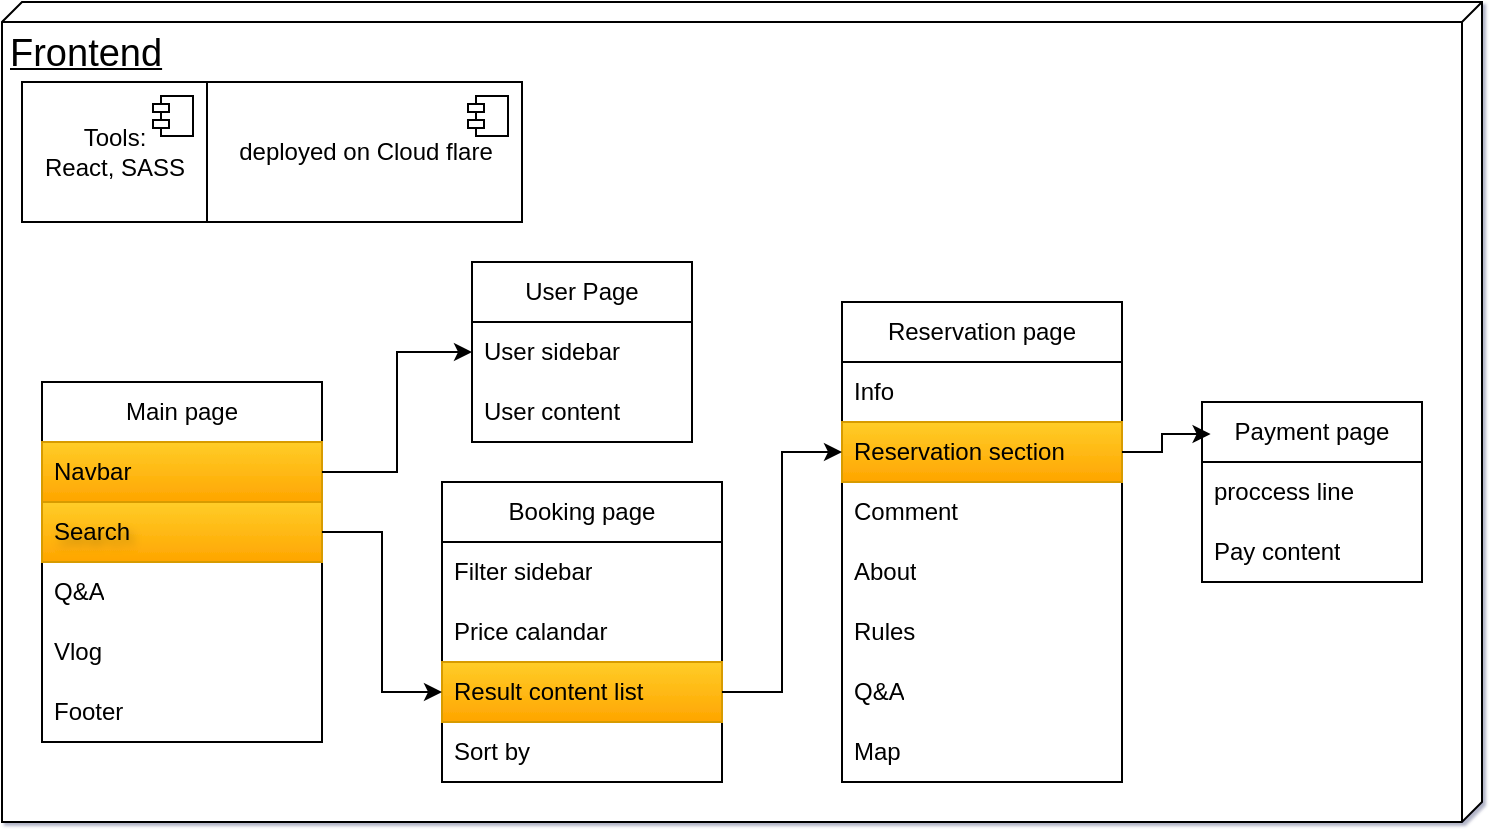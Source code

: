 <mxfile version="26.2.2">
  <diagram name="Страница — 1" id="tdwQBh8OYiOrR_eg7Tw0">
    <mxGraphModel dx="1630" dy="903" grid="1" gridSize="10" guides="1" tooltips="1" connect="1" arrows="1" fold="1" page="1" pageScale="1" pageWidth="850" pageHeight="1100" background="none" math="0" shadow="1">
      <root>
        <mxCell id="0" />
        <mxCell id="1" parent="0" />
        <mxCell id="reDzMIRdgjUe0p9fyJv0-2" value="Frontend" style="verticalAlign=top;align=left;spacingTop=8;spacingLeft=2;spacingRight=12;shape=cube;size=10;direction=south;fontStyle=4;html=1;whiteSpace=wrap;fontSize=19;" parent="1" vertex="1">
          <mxGeometry x="130" y="40" width="740" height="410" as="geometry" />
        </mxCell>
        <mxCell id="reDzMIRdgjUe0p9fyJv0-7" value="Tools:&lt;br&gt;React, SASS" style="html=1;dropTarget=0;whiteSpace=wrap;" parent="1" vertex="1">
          <mxGeometry x="140" y="80" width="92.5" height="70" as="geometry" />
        </mxCell>
        <mxCell id="reDzMIRdgjUe0p9fyJv0-8" value="" style="shape=module;jettyWidth=8;jettyHeight=4;" parent="reDzMIRdgjUe0p9fyJv0-7" vertex="1">
          <mxGeometry x="1" width="20" height="20" relative="1" as="geometry">
            <mxPoint x="-27" y="7" as="offset" />
          </mxGeometry>
        </mxCell>
        <mxCell id="reDzMIRdgjUe0p9fyJv0-18" value="deployed on Cloud flare" style="html=1;dropTarget=0;whiteSpace=wrap;" parent="1" vertex="1">
          <mxGeometry x="232.5" y="80" width="157.5" height="70" as="geometry" />
        </mxCell>
        <mxCell id="reDzMIRdgjUe0p9fyJv0-19" value="" style="shape=module;jettyWidth=8;jettyHeight=4;" parent="reDzMIRdgjUe0p9fyJv0-18" vertex="1">
          <mxGeometry x="1" width="20" height="20" relative="1" as="geometry">
            <mxPoint x="-27" y="7" as="offset" />
          </mxGeometry>
        </mxCell>
        <mxCell id="reDzMIRdgjUe0p9fyJv0-23" value="Main page" style="swimlane;fontStyle=0;childLayout=stackLayout;horizontal=1;startSize=30;horizontalStack=0;resizeParent=1;resizeParentMax=0;resizeLast=0;collapsible=1;marginBottom=0;whiteSpace=wrap;html=1;" parent="1" vertex="1">
          <mxGeometry x="150" y="230" width="140" height="180" as="geometry" />
        </mxCell>
        <mxCell id="reDzMIRdgjUe0p9fyJv0-24" value="Navbar" style="text;strokeColor=#d79b00;fillColor=#ffcd28;align=left;verticalAlign=middle;spacingLeft=4;spacingRight=4;overflow=hidden;points=[[0,0.5],[1,0.5]];portConstraint=eastwest;rotatable=0;whiteSpace=wrap;html=1;labelBackgroundColor=none;gradientColor=#ffa500;fontColor=#000000;" parent="reDzMIRdgjUe0p9fyJv0-23" vertex="1">
          <mxGeometry y="30" width="140" height="30" as="geometry" />
        </mxCell>
        <mxCell id="reDzMIRdgjUe0p9fyJv0-25" value="&lt;span style=&quot;&quot;&gt;Search&lt;/span&gt;" style="text;align=left;verticalAlign=middle;spacingLeft=4;spacingRight=4;overflow=hidden;points=[[0,0.5],[1,0.5]];portConstraint=eastwest;rotatable=0;whiteSpace=wrap;html=1;fillColor=#ffcd28;gradientColor=#ffa500;strokeColor=#d79b00;labelBackgroundColor=none;fontColor=light-dark(#000000,#000000);labelBorderColor=none;textShadow=1;" parent="reDzMIRdgjUe0p9fyJv0-23" vertex="1">
          <mxGeometry y="60" width="140" height="30" as="geometry" />
        </mxCell>
        <mxCell id="reDzMIRdgjUe0p9fyJv0-30" value="Q&amp;amp;A" style="text;strokeColor=none;fillColor=none;align=left;verticalAlign=middle;spacingLeft=4;spacingRight=4;overflow=hidden;points=[[0,0.5],[1,0.5]];portConstraint=eastwest;rotatable=0;whiteSpace=wrap;html=1;" parent="reDzMIRdgjUe0p9fyJv0-23" vertex="1">
          <mxGeometry y="90" width="140" height="30" as="geometry" />
        </mxCell>
        <mxCell id="reDzMIRdgjUe0p9fyJv0-31" value="Vlog" style="text;strokeColor=none;fillColor=none;align=left;verticalAlign=middle;spacingLeft=4;spacingRight=4;overflow=hidden;points=[[0,0.5],[1,0.5]];portConstraint=eastwest;rotatable=0;whiteSpace=wrap;html=1;" parent="reDzMIRdgjUe0p9fyJv0-23" vertex="1">
          <mxGeometry y="120" width="140" height="30" as="geometry" />
        </mxCell>
        <mxCell id="reDzMIRdgjUe0p9fyJv0-32" value="Footer" style="text;strokeColor=none;fillColor=none;align=left;verticalAlign=middle;spacingLeft=4;spacingRight=4;overflow=hidden;points=[[0,0.5],[1,0.5]];portConstraint=eastwest;rotatable=0;whiteSpace=wrap;html=1;" parent="reDzMIRdgjUe0p9fyJv0-23" vertex="1">
          <mxGeometry y="150" width="140" height="30" as="geometry" />
        </mxCell>
        <mxCell id="reDzMIRdgjUe0p9fyJv0-34" value="User Page" style="swimlane;fontStyle=0;childLayout=stackLayout;horizontal=1;startSize=30;horizontalStack=0;resizeParent=1;resizeParentMax=0;resizeLast=0;collapsible=1;marginBottom=0;whiteSpace=wrap;html=1;" parent="1" vertex="1">
          <mxGeometry x="365" y="170" width="110" height="90" as="geometry" />
        </mxCell>
        <mxCell id="reDzMIRdgjUe0p9fyJv0-35" value="User sidebar" style="text;strokeColor=none;fillColor=none;align=left;verticalAlign=middle;spacingLeft=4;spacingRight=4;overflow=hidden;points=[[0,0.5],[1,0.5]];portConstraint=eastwest;rotatable=0;whiteSpace=wrap;html=1;" parent="reDzMIRdgjUe0p9fyJv0-34" vertex="1">
          <mxGeometry y="30" width="110" height="30" as="geometry" />
        </mxCell>
        <mxCell id="reDzMIRdgjUe0p9fyJv0-36" value="User content" style="text;strokeColor=none;fillColor=none;align=left;verticalAlign=middle;spacingLeft=4;spacingRight=4;overflow=hidden;points=[[0,0.5],[1,0.5]];portConstraint=eastwest;rotatable=0;whiteSpace=wrap;html=1;" parent="reDzMIRdgjUe0p9fyJv0-34" vertex="1">
          <mxGeometry y="60" width="110" height="30" as="geometry" />
        </mxCell>
        <mxCell id="reDzMIRdgjUe0p9fyJv0-40" value="" style="edgeStyle=orthogonalEdgeStyle;rounded=0;orthogonalLoop=1;jettySize=auto;html=1;entryX=0;entryY=0.5;entryDx=0;entryDy=0;" parent="1" source="reDzMIRdgjUe0p9fyJv0-24" target="reDzMIRdgjUe0p9fyJv0-35" edge="1">
          <mxGeometry relative="1" as="geometry" />
        </mxCell>
        <mxCell id="reDzMIRdgjUe0p9fyJv0-46" value="Booking page" style="swimlane;fontStyle=0;childLayout=stackLayout;horizontal=1;startSize=30;horizontalStack=0;resizeParent=1;resizeParentMax=0;resizeLast=0;collapsible=1;marginBottom=0;whiteSpace=wrap;html=1;" parent="1" vertex="1">
          <mxGeometry x="350" y="280" width="140" height="150" as="geometry" />
        </mxCell>
        <mxCell id="reDzMIRdgjUe0p9fyJv0-47" value="Filter sidebar" style="text;strokeColor=none;fillColor=none;align=left;verticalAlign=middle;spacingLeft=4;spacingRight=4;overflow=hidden;points=[[0,0.5],[1,0.5]];portConstraint=eastwest;rotatable=0;whiteSpace=wrap;html=1;" parent="reDzMIRdgjUe0p9fyJv0-46" vertex="1">
          <mxGeometry y="30" width="140" height="30" as="geometry" />
        </mxCell>
        <mxCell id="reDzMIRdgjUe0p9fyJv0-48" value="Price calandar" style="text;strokeColor=none;fillColor=none;align=left;verticalAlign=middle;spacingLeft=4;spacingRight=4;overflow=hidden;points=[[0,0.5],[1,0.5]];portConstraint=eastwest;rotatable=0;whiteSpace=wrap;html=1;" parent="reDzMIRdgjUe0p9fyJv0-46" vertex="1">
          <mxGeometry y="60" width="140" height="30" as="geometry" />
        </mxCell>
        <mxCell id="reDzMIRdgjUe0p9fyJv0-70" value="&lt;span style=&quot;&quot;&gt;Result content list&lt;/span&gt;" style="text;strokeColor=#d79b00;fillColor=#ffcd28;align=left;verticalAlign=middle;spacingLeft=4;spacingRight=4;overflow=hidden;points=[[0,0.5],[1,0.5]];portConstraint=eastwest;rotatable=0;whiteSpace=wrap;html=1;labelBackgroundColor=none;gradientColor=#ffa500;fontColor=#000000;" parent="reDzMIRdgjUe0p9fyJv0-46" vertex="1">
          <mxGeometry y="90" width="140" height="30" as="geometry" />
        </mxCell>
        <mxCell id="reDzMIRdgjUe0p9fyJv0-49" value="Sort by" style="text;strokeColor=none;fillColor=none;align=left;verticalAlign=middle;spacingLeft=4;spacingRight=4;overflow=hidden;points=[[0,0.5],[1,0.5]];portConstraint=eastwest;rotatable=0;whiteSpace=wrap;html=1;" parent="reDzMIRdgjUe0p9fyJv0-46" vertex="1">
          <mxGeometry y="120" width="140" height="30" as="geometry" />
        </mxCell>
        <mxCell id="reDzMIRdgjUe0p9fyJv0-53" value="Reservation page" style="swimlane;fontStyle=0;childLayout=stackLayout;horizontal=1;startSize=30;horizontalStack=0;resizeParent=1;resizeParentMax=0;resizeLast=0;collapsible=1;marginBottom=0;whiteSpace=wrap;html=1;" parent="1" vertex="1">
          <mxGeometry x="550" y="190" width="140" height="240" as="geometry">
            <mxRectangle x="550" y="190" width="130" height="30" as="alternateBounds" />
          </mxGeometry>
        </mxCell>
        <mxCell id="reDzMIRdgjUe0p9fyJv0-54" value="Info" style="text;strokeColor=none;fillColor=none;align=left;verticalAlign=middle;spacingLeft=4;spacingRight=4;overflow=hidden;points=[[0,0.5],[1,0.5]];portConstraint=eastwest;rotatable=0;whiteSpace=wrap;html=1;" parent="reDzMIRdgjUe0p9fyJv0-53" vertex="1">
          <mxGeometry y="30" width="140" height="30" as="geometry" />
        </mxCell>
        <mxCell id="reDzMIRdgjUe0p9fyJv0-71" value="&lt;span style=&quot;&quot;&gt;Reservation section&lt;/span&gt;" style="text;strokeColor=#d79b00;fillColor=#ffcd28;align=left;verticalAlign=middle;spacingLeft=4;spacingRight=4;overflow=hidden;points=[[0,0.5],[1,0.5]];portConstraint=eastwest;rotatable=0;whiteSpace=wrap;html=1;labelBackgroundColor=none;gradientColor=#ffa500;fontColor=#000000;" parent="reDzMIRdgjUe0p9fyJv0-53" vertex="1">
          <mxGeometry y="60" width="140" height="30" as="geometry" />
        </mxCell>
        <mxCell id="reDzMIRdgjUe0p9fyJv0-60" value="Comment" style="text;strokeColor=none;fillColor=none;align=left;verticalAlign=middle;spacingLeft=4;spacingRight=4;overflow=hidden;points=[[0,0.5],[1,0.5]];portConstraint=eastwest;rotatable=0;whiteSpace=wrap;html=1;" parent="reDzMIRdgjUe0p9fyJv0-53" vertex="1">
          <mxGeometry y="90" width="140" height="30" as="geometry" />
        </mxCell>
        <mxCell id="reDzMIRdgjUe0p9fyJv0-61" value="About" style="text;strokeColor=none;fillColor=none;align=left;verticalAlign=middle;spacingLeft=4;spacingRight=4;overflow=hidden;points=[[0,0.5],[1,0.5]];portConstraint=eastwest;rotatable=0;whiteSpace=wrap;html=1;" parent="reDzMIRdgjUe0p9fyJv0-53" vertex="1">
          <mxGeometry y="120" width="140" height="30" as="geometry" />
        </mxCell>
        <mxCell id="reDzMIRdgjUe0p9fyJv0-62" value="Rules" style="text;strokeColor=none;fillColor=none;align=left;verticalAlign=middle;spacingLeft=4;spacingRight=4;overflow=hidden;points=[[0,0.5],[1,0.5]];portConstraint=eastwest;rotatable=0;whiteSpace=wrap;html=1;" parent="reDzMIRdgjUe0p9fyJv0-53" vertex="1">
          <mxGeometry y="150" width="140" height="30" as="geometry" />
        </mxCell>
        <mxCell id="reDzMIRdgjUe0p9fyJv0-63" value="Q&amp;amp;A" style="text;strokeColor=none;fillColor=none;align=left;verticalAlign=middle;spacingLeft=4;spacingRight=4;overflow=hidden;points=[[0,0.5],[1,0.5]];portConstraint=eastwest;rotatable=0;whiteSpace=wrap;html=1;" parent="reDzMIRdgjUe0p9fyJv0-53" vertex="1">
          <mxGeometry y="180" width="140" height="30" as="geometry" />
        </mxCell>
        <mxCell id="reDzMIRdgjUe0p9fyJv0-64" value="Map" style="text;strokeColor=none;fillColor=none;align=left;verticalAlign=middle;spacingLeft=4;spacingRight=4;overflow=hidden;points=[[0,0.5],[1,0.5]];portConstraint=eastwest;rotatable=0;whiteSpace=wrap;html=1;" parent="reDzMIRdgjUe0p9fyJv0-53" vertex="1">
          <mxGeometry y="210" width="140" height="30" as="geometry" />
        </mxCell>
        <mxCell id="reDzMIRdgjUe0p9fyJv0-66" value="Payment page" style="swimlane;fontStyle=0;childLayout=stackLayout;horizontal=1;startSize=30;horizontalStack=0;resizeParent=1;resizeParentMax=0;resizeLast=0;collapsible=1;marginBottom=0;whiteSpace=wrap;html=1;" parent="1" vertex="1">
          <mxGeometry x="730" y="240" width="110" height="90" as="geometry">
            <mxRectangle x="730" y="280" width="120" height="30" as="alternateBounds" />
          </mxGeometry>
        </mxCell>
        <mxCell id="reDzMIRdgjUe0p9fyJv0-93" value="proccess line" style="text;strokeColor=none;fillColor=none;align=left;verticalAlign=middle;spacingLeft=4;spacingRight=4;overflow=hidden;points=[[0,0.5],[1,0.5]];portConstraint=eastwest;rotatable=0;whiteSpace=wrap;html=1;" parent="reDzMIRdgjUe0p9fyJv0-66" vertex="1">
          <mxGeometry y="30" width="110" height="30" as="geometry" />
        </mxCell>
        <mxCell id="reDzMIRdgjUe0p9fyJv0-67" value="Pay content" style="text;strokeColor=none;fillColor=none;align=left;verticalAlign=middle;spacingLeft=4;spacingRight=4;overflow=hidden;points=[[0,0.5],[1,0.5]];portConstraint=eastwest;rotatable=0;whiteSpace=wrap;html=1;" parent="reDzMIRdgjUe0p9fyJv0-66" vertex="1">
          <mxGeometry y="60" width="110" height="30" as="geometry" />
        </mxCell>
        <mxCell id="reDzMIRdgjUe0p9fyJv0-72" style="edgeStyle=orthogonalEdgeStyle;rounded=0;orthogonalLoop=1;jettySize=auto;html=1;" parent="1" source="reDzMIRdgjUe0p9fyJv0-25" target="reDzMIRdgjUe0p9fyJv0-70" edge="1">
          <mxGeometry relative="1" as="geometry" />
        </mxCell>
        <mxCell id="reDzMIRdgjUe0p9fyJv0-73" style="edgeStyle=orthogonalEdgeStyle;rounded=0;orthogonalLoop=1;jettySize=auto;html=1;" parent="1" source="reDzMIRdgjUe0p9fyJv0-70" target="reDzMIRdgjUe0p9fyJv0-71" edge="1">
          <mxGeometry relative="1" as="geometry" />
        </mxCell>
        <mxCell id="reDzMIRdgjUe0p9fyJv0-75" style="edgeStyle=orthogonalEdgeStyle;rounded=0;orthogonalLoop=1;jettySize=auto;html=1;entryX=0.039;entryY=0.178;entryDx=0;entryDy=0;entryPerimeter=0;" parent="1" source="reDzMIRdgjUe0p9fyJv0-71" target="reDzMIRdgjUe0p9fyJv0-66" edge="1">
          <mxGeometry relative="1" as="geometry" />
        </mxCell>
      </root>
    </mxGraphModel>
  </diagram>
</mxfile>
